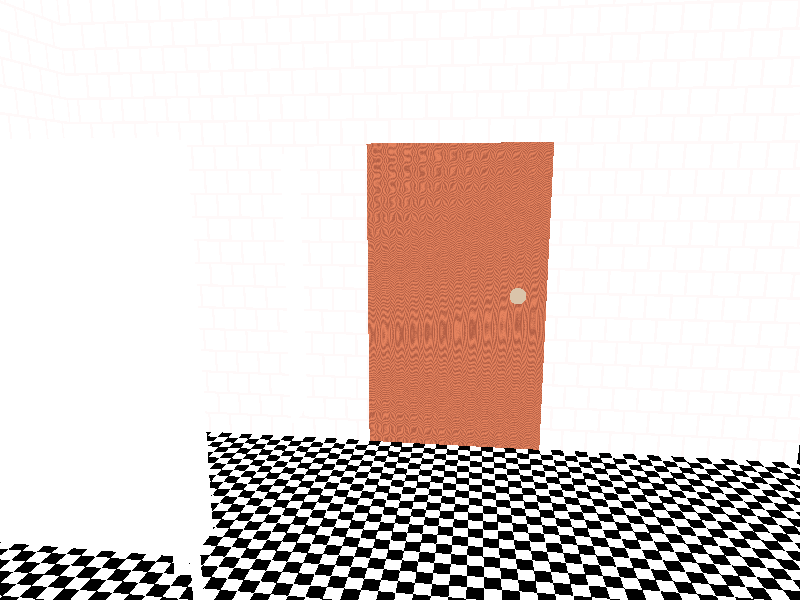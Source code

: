//--global--------------------------
//--includes------------------------

#include "metals.inc"
#include "woods.inc"

//--declares------------------------

//mode
#declare bEdit = false;

//textures
#if (bEdit)
  #declare Wall = pigment {
                    colour rgb <1,0,0>
                  };
  #declare Floor = pigment {
                     colour rgb <0,1,0>
                   };
  #declare Cubicle = pigment {
                       colour rgb <0,0,1>
                     };
  #declare Door = pigment {
                    colour rgb <1,1,0>
                  };
  #declare Doorknob = pigment {
                        colour rgb <1,0,1>
                      };
#else 
  #declare Wall = texture {
                    pigment {
                      brick
                      colour rgb <1,.95,.95>
                      colour rgb 1.2
                      brick_size <2,2,2>
                      mortar 0.2
                    }
                    finish {
                      reflection .1
                      phong .1
                    }
                  };
  #declare Floor = texture {
                     pigment {
                       checker
                       colour rgb 1.2
                       colour rgb 0
                     }
                     finish {
                       reflection .3
                     }
                   };
  #declare Cubicle = texture {
                       pigment {
                         colour rgb <1,1,1>
                       }
                       finish {
                         reflection .1
                       }
                     };
  #declare Door = texture {
                    T_Wood24
                    finish {
                      phong .2
                    }
                  };
  #declare Doorknob = T_Brass_5A; 
#end
                   
//--objects-------------------------

//walls
box {
  <-10,-10,-20>,
  <-12,30,12>
  texture {
    Wall
  }
}
box {
  <52,-10,10>,
  <-12,30,12>
  texture {
    Wall
  }
}
box {
  <-12,-10,-20>,
  <52,-10,12>
  texture {
    Floor
  }
} 

//cubicle walls
union {
  difference { 
    box {
      <10,-7,-30>,
      <10.3,15,12>
    }
    #declare counter = 0;
    #while (counter<2)
      box {
        <9,-8,6>,
        <11,16,-10>
        translate <0,0,-20*counter>
      }
      #declare counter = counter + 1;
    #end
  } 
  box {
    <-10,-7,-11.5>,
    <10,15,-12.5>
  } 
  box {
    <10,-7,-11.7>,
    <10.3,-10,-12.3>
    texture {
      pigment  {
        color rgb <1,1,1>
      }
      finish {
        reflection .4
      }
    }
  }
  texture {
    Cubicle
  }
}

//door
box {
  <16,-10,10>,
  <31,16,9.9>
  texture {
    Door
  }
}
//--doorknob
lathe {
  cubic_spline 7
  <-1,0>,
  <0,0>,
  <1,.2>,
  <1,.4>,
  <.4,.6>,
  <.4,1>,
  <.4,1.2>
  texture {
    Doorknob
  }
  rotate <90,0,0>
  scale .6
  translate <28.5,4,7.5>
}

//--lights--------------------------

// create a regular point light source
light_source {
  0*x                  // light's position (translated below)
  color rgb <1,1,1>    // light's color
  translate <20, 20, -40>
}

//--camera--------------------------

// perspective (default) camera
camera {
  location  <25,13,-40>
  look_at   <20,5,0>
  right     x*image_width/image_height
}
